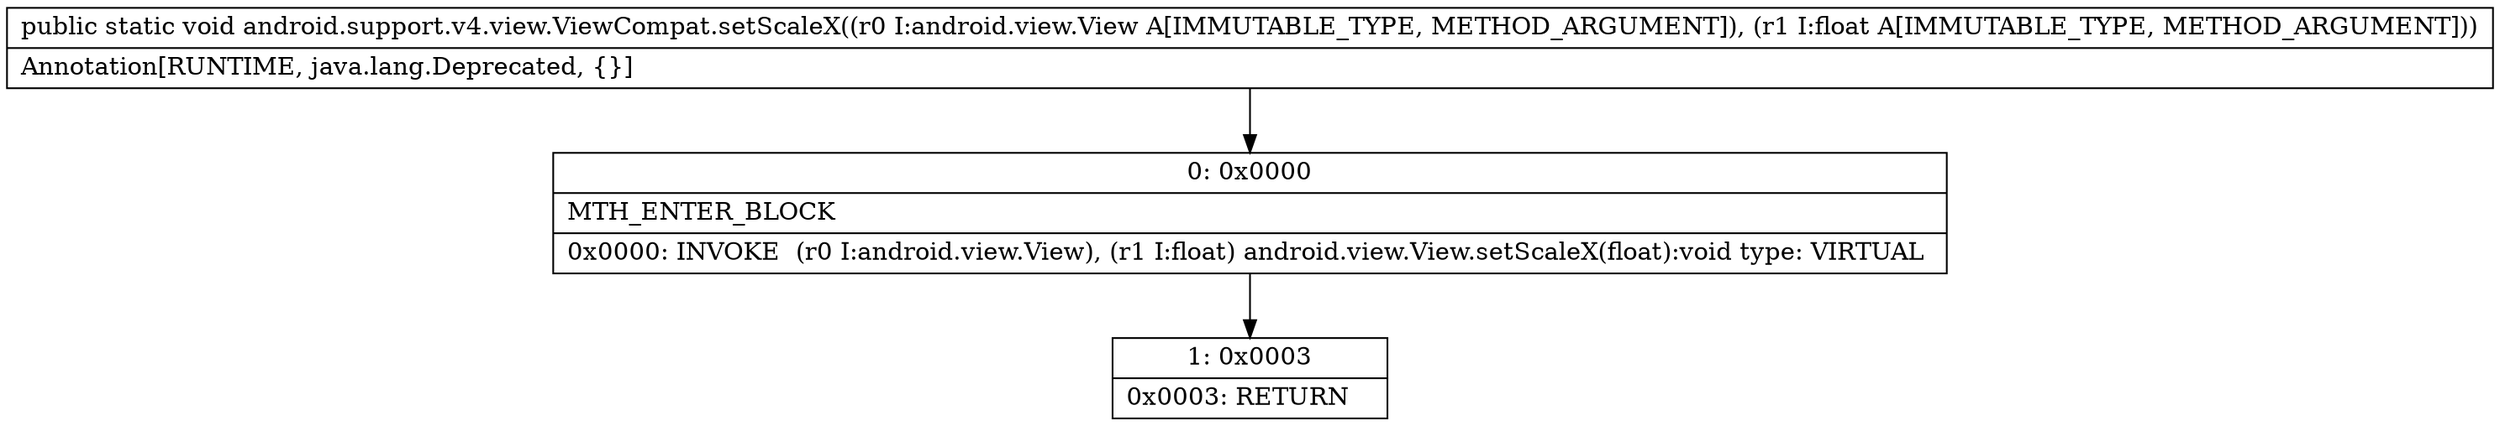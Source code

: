 digraph "CFG forandroid.support.v4.view.ViewCompat.setScaleX(Landroid\/view\/View;F)V" {
Node_0 [shape=record,label="{0\:\ 0x0000|MTH_ENTER_BLOCK\l|0x0000: INVOKE  (r0 I:android.view.View), (r1 I:float) android.view.View.setScaleX(float):void type: VIRTUAL \l}"];
Node_1 [shape=record,label="{1\:\ 0x0003|0x0003: RETURN   \l}"];
MethodNode[shape=record,label="{public static void android.support.v4.view.ViewCompat.setScaleX((r0 I:android.view.View A[IMMUTABLE_TYPE, METHOD_ARGUMENT]), (r1 I:float A[IMMUTABLE_TYPE, METHOD_ARGUMENT]))  | Annotation[RUNTIME, java.lang.Deprecated, \{\}]\l}"];
MethodNode -> Node_0;
Node_0 -> Node_1;
}


